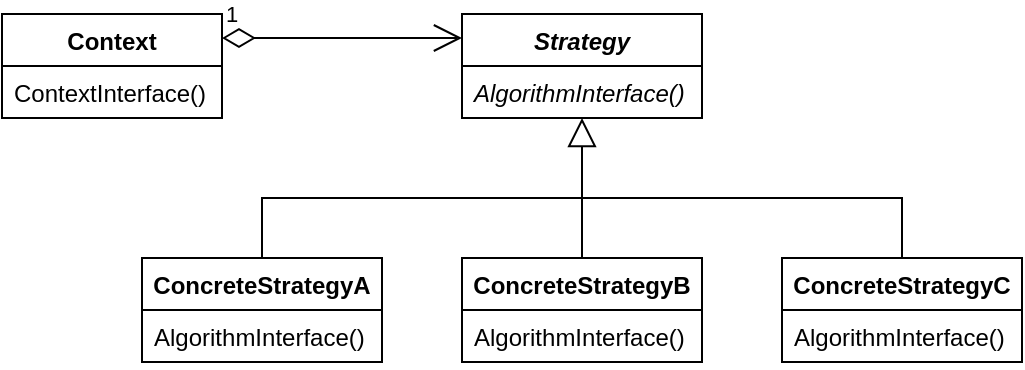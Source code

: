 <mxfile version="11.3.1" type="device" pages="1"><diagram id="d4mi9sFoP3lvyRqjYVLU" name="Page-1"><mxGraphModel dx="1347" dy="725" grid="1" gridSize="10" guides="1" tooltips="1" connect="1" arrows="1" fold="1" page="1" pageScale="1" pageWidth="1654" pageHeight="1169" math="0" shadow="0"><root><mxCell id="0"/><mxCell id="1" parent="0"/><mxCell id="XHi15J1CC0aiR_jrTmwJ-5" value="Context" style="swimlane;fontStyle=1;align=center;verticalAlign=top;childLayout=stackLayout;horizontal=1;startSize=26;horizontalStack=0;resizeParent=1;resizeParentMax=0;resizeLast=0;collapsible=1;marginBottom=0;" vertex="1" parent="1"><mxGeometry x="290" y="78" width="110" height="52" as="geometry"/></mxCell><mxCell id="XHi15J1CC0aiR_jrTmwJ-6" value="ContextInterface()" style="text;strokeColor=none;fillColor=none;align=left;verticalAlign=top;spacingLeft=4;spacingRight=4;overflow=hidden;rotatable=0;points=[[0,0.5],[1,0.5]];portConstraint=eastwest;" vertex="1" parent="XHi15J1CC0aiR_jrTmwJ-5"><mxGeometry y="26" width="110" height="26" as="geometry"/></mxCell><mxCell id="XHi15J1CC0aiR_jrTmwJ-9" value="Strategy" style="swimlane;fontStyle=3;align=center;verticalAlign=top;childLayout=stackLayout;horizontal=1;startSize=26;horizontalStack=0;resizeParent=1;resizeParentMax=0;resizeLast=0;collapsible=1;marginBottom=0;" vertex="1" parent="1"><mxGeometry x="520" y="78" width="120" height="52" as="geometry"/></mxCell><mxCell id="XHi15J1CC0aiR_jrTmwJ-10" value="AlgorithmInterface()" style="text;strokeColor=none;fillColor=none;align=left;verticalAlign=top;spacingLeft=4;spacingRight=4;overflow=hidden;rotatable=0;points=[[0,0.5],[1,0.5]];portConstraint=eastwest;fontStyle=2" vertex="1" parent="XHi15J1CC0aiR_jrTmwJ-9"><mxGeometry y="26" width="120" height="26" as="geometry"/></mxCell><mxCell id="XHi15J1CC0aiR_jrTmwJ-24" style="rounded=0;orthogonalLoop=1;jettySize=auto;html=1;exitX=0.5;exitY=0;exitDx=0;exitDy=0;endArrow=none;endFill=0;strokeColor=#000000;" edge="1" parent="1" source="XHi15J1CC0aiR_jrTmwJ-13"><mxGeometry relative="1" as="geometry"><mxPoint x="580" y="170" as="targetPoint"/><Array as="points"><mxPoint x="420" y="170"/></Array></mxGeometry></mxCell><mxCell id="XHi15J1CC0aiR_jrTmwJ-13" value="ConcreteStrategyA" style="swimlane;fontStyle=1;align=center;verticalAlign=top;childLayout=stackLayout;horizontal=1;startSize=26;horizontalStack=0;resizeParent=1;resizeParentMax=0;resizeLast=0;collapsible=1;marginBottom=0;" vertex="1" parent="1"><mxGeometry x="360" y="200" width="120" height="52" as="geometry"/></mxCell><mxCell id="XHi15J1CC0aiR_jrTmwJ-14" value="AlgorithmInterface()" style="text;strokeColor=none;fillColor=none;align=left;verticalAlign=top;spacingLeft=4;spacingRight=4;overflow=hidden;rotatable=0;points=[[0,0.5],[1,0.5]];portConstraint=eastwest;" vertex="1" parent="XHi15J1CC0aiR_jrTmwJ-13"><mxGeometry y="26" width="120" height="26" as="geometry"/></mxCell><mxCell id="XHi15J1CC0aiR_jrTmwJ-15" value="ConcreteStrategyB" style="swimlane;fontStyle=1;align=center;verticalAlign=top;childLayout=stackLayout;horizontal=1;startSize=26;horizontalStack=0;resizeParent=1;resizeParentMax=0;resizeLast=0;collapsible=1;marginBottom=0;" vertex="1" parent="1"><mxGeometry x="520" y="200" width="120" height="52" as="geometry"/></mxCell><mxCell id="XHi15J1CC0aiR_jrTmwJ-16" value="AlgorithmInterface()" style="text;strokeColor=none;fillColor=none;align=left;verticalAlign=top;spacingLeft=4;spacingRight=4;overflow=hidden;rotatable=0;points=[[0,0.5],[1,0.5]];portConstraint=eastwest;" vertex="1" parent="XHi15J1CC0aiR_jrTmwJ-15"><mxGeometry y="26" width="120" height="26" as="geometry"/></mxCell><mxCell id="XHi15J1CC0aiR_jrTmwJ-25" style="edgeStyle=none;rounded=0;orthogonalLoop=1;jettySize=auto;html=1;exitX=0.5;exitY=0;exitDx=0;exitDy=0;endArrow=none;endFill=0;strokeColor=#000000;" edge="1" parent="1" source="XHi15J1CC0aiR_jrTmwJ-17"><mxGeometry relative="1" as="geometry"><mxPoint x="580" y="170" as="targetPoint"/><Array as="points"><mxPoint x="740" y="170"/></Array></mxGeometry></mxCell><mxCell id="XHi15J1CC0aiR_jrTmwJ-17" value="ConcreteStrategyC" style="swimlane;fontStyle=1;align=center;verticalAlign=top;childLayout=stackLayout;horizontal=1;startSize=26;horizontalStack=0;resizeParent=1;resizeParentMax=0;resizeLast=0;collapsible=1;marginBottom=0;" vertex="1" parent="1"><mxGeometry x="680" y="200" width="120" height="52" as="geometry"/></mxCell><mxCell id="XHi15J1CC0aiR_jrTmwJ-18" value="AlgorithmInterface()" style="text;strokeColor=none;fillColor=none;align=left;verticalAlign=top;spacingLeft=4;spacingRight=4;overflow=hidden;rotatable=0;points=[[0,0.5],[1,0.5]];portConstraint=eastwest;" vertex="1" parent="XHi15J1CC0aiR_jrTmwJ-17"><mxGeometry y="26" width="120" height="26" as="geometry"/></mxCell><mxCell id="XHi15J1CC0aiR_jrTmwJ-19" value="1" style="endArrow=open;html=1;endSize=12;startArrow=diamondThin;startSize=14;startFill=0;edgeStyle=orthogonalEdgeStyle;align=left;verticalAlign=bottom;" edge="1" parent="1"><mxGeometry x="-1" y="3" relative="1" as="geometry"><mxPoint x="400" y="90" as="sourcePoint"/><mxPoint x="520" y="90" as="targetPoint"/></mxGeometry></mxCell><mxCell id="XHi15J1CC0aiR_jrTmwJ-20" value="" style="endArrow=block;endFill=0;endSize=12;html=1;exitX=0.5;exitY=0;exitDx=0;exitDy=0;" edge="1" parent="1" source="XHi15J1CC0aiR_jrTmwJ-15" target="XHi15J1CC0aiR_jrTmwJ-10"><mxGeometry width="160" relative="1" as="geometry"><mxPoint x="680" y="160" as="sourcePoint"/><mxPoint x="601" y="135" as="targetPoint"/></mxGeometry></mxCell></root></mxGraphModel></diagram></mxfile>